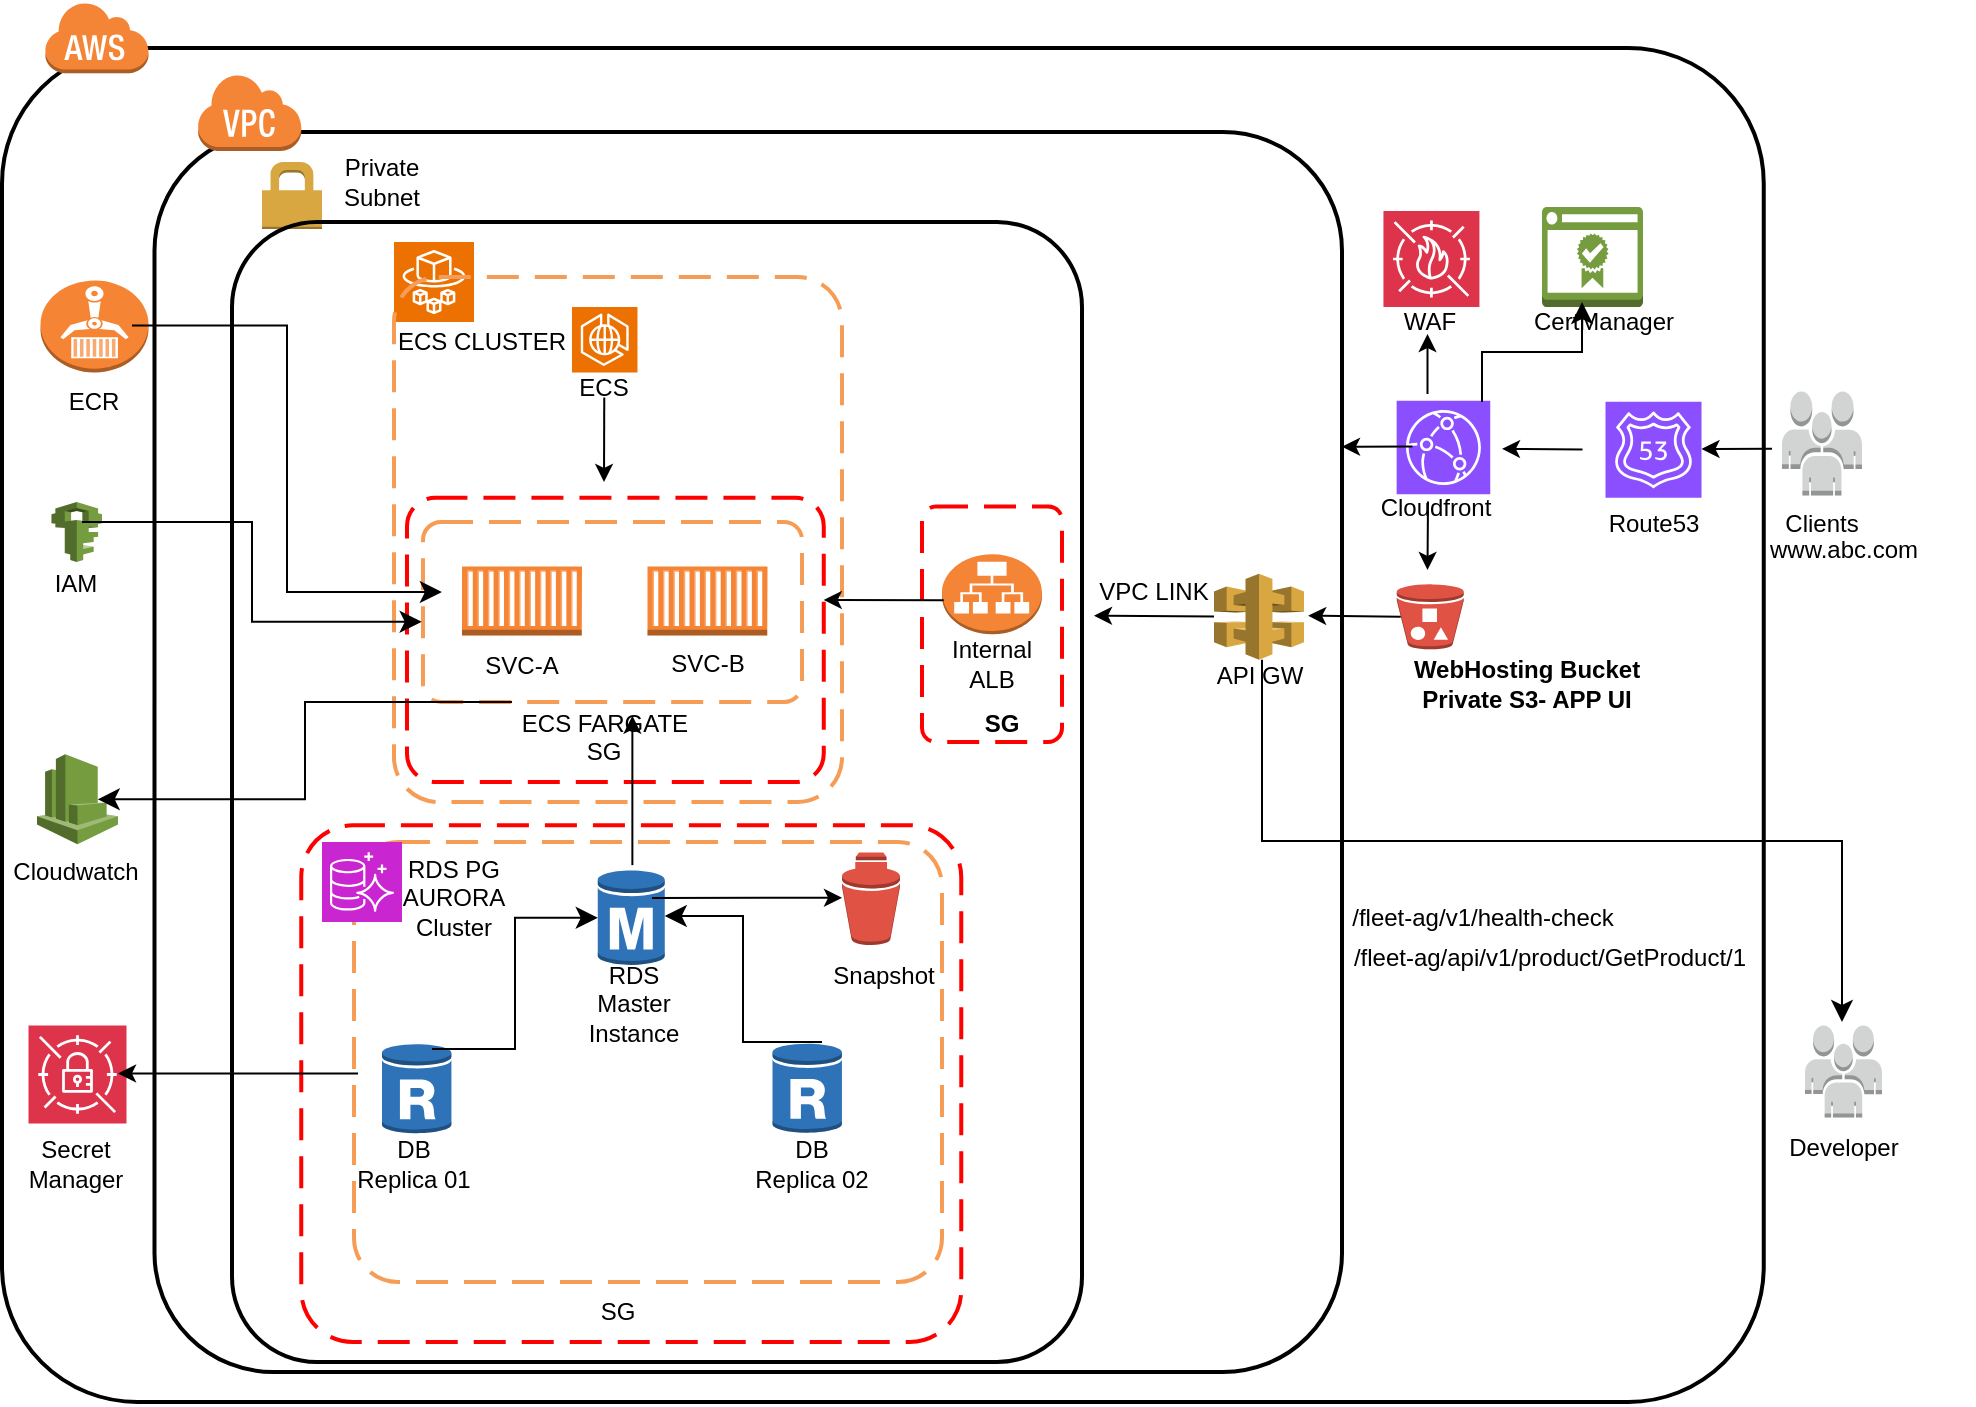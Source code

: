 <mxfile version="25.0.3">
  <diagram name="Page-1" id="18jR5IUm4-wpAappTB7k">
    <mxGraphModel dx="1803" dy="1046" grid="1" gridSize="10" guides="1" tooltips="1" connect="1" arrows="1" fold="1" page="1" pageScale="1" pageWidth="850" pageHeight="1400" math="0" shadow="0">
      <root>
        <mxCell id="0" />
        <mxCell id="1" parent="0" />
        <mxCell id="fjNKbBPinnXTNL9WM4Bn-3" value="" style="outlineConnect=0;dashed=0;verticalLabelPosition=bottom;verticalAlign=top;align=center;html=1;shape=mxgraph.aws3.application_load_balancer;fillColor=#F58536;gradientColor=none;" parent="1" vertex="1">
          <mxGeometry x="500" y="476.15" width="50" height="40" as="geometry" />
        </mxCell>
        <mxCell id="fjNKbBPinnXTNL9WM4Bn-4" value="" style="outlineConnect=0;dashed=0;verticalLabelPosition=bottom;verticalAlign=top;align=center;html=1;shape=mxgraph.aws3.api_gateway;fillColor=#D9A741;gradientColor=none;" parent="1" vertex="1">
          <mxGeometry x="636" y="485.85" width="45" height="43" as="geometry" />
        </mxCell>
        <mxCell id="fjNKbBPinnXTNL9WM4Bn-5" value="" style="outlineConnect=0;dashed=0;verticalLabelPosition=bottom;verticalAlign=top;align=center;html=1;shape=mxgraph.aws3.bucket_with_objects;fillColor=#E05243;gradientColor=none;" parent="1" vertex="1">
          <mxGeometry x="727.38" y="491.1" width="33.5" height="32.5" as="geometry" />
        </mxCell>
        <mxCell id="fjNKbBPinnXTNL9WM4Bn-15" value="Private Subnet" style="text;html=1;align=center;verticalAlign=middle;whiteSpace=wrap;rounded=0;" parent="1" vertex="1">
          <mxGeometry x="190" y="274.5" width="60" height="30" as="geometry" />
        </mxCell>
        <mxCell id="fjNKbBPinnXTNL9WM4Bn-35" value="www.abc.com" style="text;html=1;align=center;verticalAlign=middle;whiteSpace=wrap;rounded=0;" parent="1" vertex="1">
          <mxGeometry x="885.75" y="394.75" width="130" height="157.5" as="geometry" />
        </mxCell>
        <mxCell id="fjNKbBPinnXTNL9WM4Bn-57" value="API GW" style="text;html=1;align=center;verticalAlign=middle;whiteSpace=wrap;rounded=0;" parent="1" vertex="1">
          <mxGeometry x="628.5" y="522" width="60" height="30" as="geometry" />
        </mxCell>
        <mxCell id="fjNKbBPinnXTNL9WM4Bn-67" value="VPC LINK" style="text;html=1;align=center;verticalAlign=middle;whiteSpace=wrap;rounded=0;" parent="1" vertex="1">
          <mxGeometry x="576" y="480" width="60" height="30" as="geometry" />
        </mxCell>
        <mxCell id="fjNKbBPinnXTNL9WM4Bn-84" value="/fleet-ag/api/v1/product/GetProduct/1" style="text;html=1;align=center;verticalAlign=middle;whiteSpace=wrap;rounded=0;" parent="1" vertex="1">
          <mxGeometry x="688.5" y="663.38" width="229.75" height="30" as="geometry" />
        </mxCell>
        <mxCell id="fjNKbBPinnXTNL9WM4Bn-85" value="/fleet-ag/v1/health-check" style="text;html=1;align=center;verticalAlign=middle;whiteSpace=wrap;rounded=0;" parent="1" vertex="1">
          <mxGeometry x="700" y="642.88" width="141" height="30" as="geometry" />
        </mxCell>
        <mxCell id="fjNKbBPinnXTNL9WM4Bn-92" value="" style="outlineConnect=0;dashed=0;verticalLabelPosition=bottom;verticalAlign=top;align=center;html=1;shape=mxgraph.aws3.users;fillColor=#D2D3D3;gradientColor=none;" parent="1" vertex="1">
          <mxGeometry x="931.5" y="711.75" width="38.5" height="46" as="geometry" />
        </mxCell>
        <mxCell id="fjNKbBPinnXTNL9WM4Bn-93" value="Developer" style="text;html=1;align=center;verticalAlign=middle;whiteSpace=wrap;rounded=0;" parent="1" vertex="1">
          <mxGeometry x="920.75" y="757.75" width="60" height="30" as="geometry" />
        </mxCell>
        <mxCell id="fjNKbBPinnXTNL9WM4Bn-98" value="Clients" style="text;html=1;align=center;verticalAlign=middle;whiteSpace=wrap;rounded=0;" parent="1" vertex="1">
          <mxGeometry x="910" y="446.15" width="60" height="30" as="geometry" />
        </mxCell>
        <mxCell id="jWgn3CXW3hCYVttjlozP-20" value="ECS FARGATE" style="text;html=1;align=center;verticalAlign=middle;whiteSpace=wrap;rounded=0;" parent="1" vertex="1">
          <mxGeometry x="287.07" y="546.15" width="88.62" height="30" as="geometry" />
        </mxCell>
        <mxCell id="jWgn3CXW3hCYVttjlozP-25" value="" style="rounded=1;arcSize=10;dashed=1;strokeColor=#ff0000;fillColor=none;gradientColor=none;dashPattern=8 4;strokeWidth=2;" parent="1" vertex="1">
          <mxGeometry x="490" y="452.25" width="70" height="117.75" as="geometry" />
        </mxCell>
        <mxCell id="jWgn3CXW3hCYVttjlozP-27" value="" style="dashed=0;html=1;shape=mxgraph.aws3.permissions;fillColor=#D9A741;gradientColor=none;dashed=0;" parent="1" vertex="1">
          <mxGeometry x="160" y="280" width="30" height="33.5" as="geometry" />
        </mxCell>
        <mxCell id="jWgn3CXW3hCYVttjlozP-30" value="" style="outlineConnect=0;dashed=0;verticalLabelPosition=bottom;verticalAlign=top;align=center;html=1;shape=mxgraph.aws3.snapshot;fillColor=#E05243;gradientColor=none;" parent="1" vertex="1">
          <mxGeometry x="450" y="625.26" width="29" height="46.25" as="geometry" />
        </mxCell>
        <mxCell id="jWgn3CXW3hCYVttjlozP-32" value="" style="outlineConnect=0;dashed=0;verticalLabelPosition=bottom;verticalAlign=top;align=center;html=1;shape=mxgraph.aws3.cloudwatch;fillColor=#759C3E;gradientColor=none;" parent="1" vertex="1">
          <mxGeometry x="47.5" y="576.15" width="40.5" height="45" as="geometry" />
        </mxCell>
        <mxCell id="jWgn3CXW3hCYVttjlozP-34" value="Cloudwatch" style="text;html=1;align=center;verticalAlign=middle;whiteSpace=wrap;rounded=0;" parent="1" vertex="1">
          <mxGeometry x="37.38" y="620" width="60" height="30" as="geometry" />
        </mxCell>
        <mxCell id="WS8RE65tCZXlaoePpWTr-2" value="" style="sketch=0;points=[[0,0,0],[0.25,0,0],[0.5,0,0],[0.75,0,0],[1,0,0],[0,1,0],[0.25,1,0],[0.5,1,0],[0.75,1,0],[1,1,0],[0,0.25,0],[0,0.5,0],[0,0.75,0],[1,0.25,0],[1,0.5,0],[1,0.75,0]];outlineConnect=0;fontColor=#232F3E;fillColor=#ED7100;strokeColor=#ffffff;dashed=0;verticalLabelPosition=bottom;verticalAlign=top;align=center;html=1;fontSize=12;fontStyle=0;aspect=fixed;shape=mxgraph.aws4.resourceIcon;resIcon=mxgraph.aws4.ecs_anywhere;" vertex="1" parent="1">
          <mxGeometry x="314.99" y="352.5" width="32.75" height="32.75" as="geometry" />
        </mxCell>
        <mxCell id="WS8RE65tCZXlaoePpWTr-4" value="" style="outlineConnect=0;dashed=0;verticalLabelPosition=bottom;verticalAlign=top;align=center;html=1;shape=mxgraph.aws3.ec2_compute_container;fillColor=#F58534;gradientColor=none;" vertex="1" parent="1">
          <mxGeometry x="260" y="482.25" width="60" height="34.5" as="geometry" />
        </mxCell>
        <mxCell id="WS8RE65tCZXlaoePpWTr-5" value="" style="outlineConnect=0;dashed=0;verticalLabelPosition=bottom;verticalAlign=top;align=center;html=1;shape=mxgraph.aws3.ec2_compute_container;fillColor=#F58534;gradientColor=none;" vertex="1" parent="1">
          <mxGeometry x="352.75" y="482.25" width="60" height="34.5" as="geometry" />
        </mxCell>
        <mxCell id="WS8RE65tCZXlaoePpWTr-7" value="SVC-B" style="text;html=1;align=center;verticalAlign=middle;whiteSpace=wrap;rounded=0;" vertex="1" parent="1">
          <mxGeometry x="352.75" y="516.15" width="60" height="30" as="geometry" />
        </mxCell>
        <mxCell id="WS8RE65tCZXlaoePpWTr-9" value="" style="endArrow=classic;html=1;rounded=0;exitX=0.06;exitY=0.5;exitDx=0;exitDy=0;exitPerimeter=0;" edge="1" parent="1" source="fjNKbBPinnXTNL9WM4Bn-5">
          <mxGeometry width="50" height="50" relative="1" as="geometry">
            <mxPoint x="720.72" y="507.23" as="sourcePoint" />
            <mxPoint x="683.09" y="506.85" as="targetPoint" />
          </mxGeometry>
        </mxCell>
        <mxCell id="WS8RE65tCZXlaoePpWTr-13" value="ECS" style="text;html=1;align=center;verticalAlign=middle;whiteSpace=wrap;rounded=0;" vertex="1" parent="1">
          <mxGeometry x="301.38" y="377.75" width="60" height="30" as="geometry" />
        </mxCell>
        <mxCell id="WS8RE65tCZXlaoePpWTr-17" value="" style="sketch=0;points=[[0,0,0],[0.25,0,0],[0.5,0,0],[0.75,0,0],[1,0,0],[0,1,0],[0.25,1,0],[0.5,1,0],[0.75,1,0],[1,1,0],[0,0.25,0],[0,0.5,0],[0,0.75,0],[1,0.25,0],[1,0.5,0],[1,0.75,0]];outlineConnect=0;fontColor=#232F3E;fillColor=#DD344C;strokeColor=#ffffff;dashed=0;verticalLabelPosition=bottom;verticalAlign=top;align=center;html=1;fontSize=12;fontStyle=0;aspect=fixed;shape=mxgraph.aws4.resourceIcon;resIcon=mxgraph.aws4.waf;" vertex="1" parent="1">
          <mxGeometry x="720.72" y="304.5" width="48" height="48" as="geometry" />
        </mxCell>
        <mxCell id="WS8RE65tCZXlaoePpWTr-21" value="&lt;b&gt;WebHosting Bucket Private S3- APP UI&lt;/b&gt;" style="text;html=1;align=center;verticalAlign=middle;whiteSpace=wrap;rounded=0;" vertex="1" parent="1">
          <mxGeometry x="720.72" y="525.5" width="143" height="30" as="geometry" />
        </mxCell>
        <mxCell id="WS8RE65tCZXlaoePpWTr-22" value="" style="outlineConnect=0;dashed=0;verticalLabelPosition=bottom;verticalAlign=top;align=center;html=1;shape=mxgraph.aws3.certificate_manager_2;fillColor=#759C3E;gradientColor=none;" vertex="1" parent="1">
          <mxGeometry x="800" y="302.5" width="50.5" height="50" as="geometry" />
        </mxCell>
        <mxCell id="WS8RE65tCZXlaoePpWTr-29" value="" style="sketch=0;points=[[0,0,0],[0.25,0,0],[0.5,0,0],[0.75,0,0],[1,0,0],[0,1,0],[0.25,1,0],[0.5,1,0],[0.75,1,0],[1,1,0],[0,0.25,0],[0,0.5,0],[0,0.75,0],[1,0.25,0],[1,0.5,0],[1,0.75,0]];outlineConnect=0;fontColor=#232F3E;fillColor=#8C4FFF;strokeColor=#ffffff;dashed=0;verticalLabelPosition=bottom;verticalAlign=top;align=center;html=1;fontSize=12;fontStyle=0;aspect=fixed;shape=mxgraph.aws4.resourceIcon;resIcon=mxgraph.aws4.cloudfront;" vertex="1" parent="1">
          <mxGeometry x="727.32" y="399.34" width="46.81" height="46.81" as="geometry" />
        </mxCell>
        <mxCell id="WS8RE65tCZXlaoePpWTr-32" value="WAF" style="text;html=1;align=center;verticalAlign=middle;whiteSpace=wrap;rounded=0;" vertex="1" parent="1">
          <mxGeometry x="714.13" y="345" width="60" height="30" as="geometry" />
        </mxCell>
        <mxCell id="WS8RE65tCZXlaoePpWTr-36" value="" style="rounded=1;arcSize=10;dashed=0;fillColor=none;gradientColor=none;strokeWidth=2;" vertex="1" parent="1">
          <mxGeometry x="145" y="310" width="425" height="570" as="geometry" />
        </mxCell>
        <mxCell id="WS8RE65tCZXlaoePpWTr-40" value="" style="endArrow=classic;html=1;rounded=0;" edge="1" parent="1">
          <mxGeometry width="50" height="50" relative="1" as="geometry">
            <mxPoint x="743" y="449.75" as="sourcePoint" />
            <mxPoint x="742.75" y="484" as="targetPoint" />
          </mxGeometry>
        </mxCell>
        <mxCell id="WS8RE65tCZXlaoePpWTr-41" value="Cloudfront" style="text;html=1;align=center;verticalAlign=middle;whiteSpace=wrap;rounded=0;" vertex="1" parent="1">
          <mxGeometry x="717.31" y="438" width="60" height="30" as="geometry" />
        </mxCell>
        <mxCell id="WS8RE65tCZXlaoePpWTr-44" value="" style="endArrow=classic;html=1;rounded=0;" edge="1" parent="1">
          <mxGeometry width="50" height="50" relative="1" as="geometry">
            <mxPoint x="742.75" y="396" as="sourcePoint" />
            <mxPoint x="742.75" y="366" as="targetPoint" />
          </mxGeometry>
        </mxCell>
        <mxCell id="WS8RE65tCZXlaoePpWTr-45" value="" style="endArrow=classic;html=1;rounded=0;" edge="1" parent="1">
          <mxGeometry width="50" height="50" relative="1" as="geometry">
            <mxPoint x="820.25" y="423.76" as="sourcePoint" />
            <mxPoint x="780" y="423.38" as="targetPoint" />
          </mxGeometry>
        </mxCell>
        <mxCell id="WS8RE65tCZXlaoePpWTr-48" value="Route53" style="text;html=1;align=center;verticalAlign=middle;whiteSpace=wrap;rounded=0;" vertex="1" parent="1">
          <mxGeometry x="825.75" y="446.15" width="60" height="30" as="geometry" />
        </mxCell>
        <mxCell id="WS8RE65tCZXlaoePpWTr-49" value="CertManager" style="text;html=1;align=center;verticalAlign=middle;whiteSpace=wrap;rounded=0;" vertex="1" parent="1">
          <mxGeometry x="801" y="345" width="60" height="30" as="geometry" />
        </mxCell>
        <mxCell id="WS8RE65tCZXlaoePpWTr-57" value="" style="endArrow=classic;html=1;rounded=0;" edge="1" parent="1" source="fjNKbBPinnXTNL9WM4Bn-4">
          <mxGeometry width="50" height="50" relative="1" as="geometry">
            <mxPoint x="607" y="506.85" as="sourcePoint" />
            <mxPoint x="576" y="506.85" as="targetPoint" />
          </mxGeometry>
        </mxCell>
        <mxCell id="WS8RE65tCZXlaoePpWTr-58" value="Internal ALB" style="text;html=1;align=center;verticalAlign=middle;whiteSpace=wrap;rounded=0;" vertex="1" parent="1">
          <mxGeometry x="495" y="516.15" width="60" height="30" as="geometry" />
        </mxCell>
        <mxCell id="WS8RE65tCZXlaoePpWTr-60" value="SG" style="text;html=1;align=center;verticalAlign=middle;whiteSpace=wrap;rounded=0;fontStyle=1" vertex="1" parent="1">
          <mxGeometry x="500" y="546.15" width="60" height="30" as="geometry" />
        </mxCell>
        <mxCell id="WS8RE65tCZXlaoePpWTr-63" value="SVC-A" style="text;html=1;align=center;verticalAlign=middle;whiteSpace=wrap;rounded=0;" vertex="1" parent="1">
          <mxGeometry x="260" y="516.75" width="60" height="30" as="geometry" />
        </mxCell>
        <mxCell id="WS8RE65tCZXlaoePpWTr-66" value="" style="rounded=1;arcSize=10;dashed=1;strokeColor=#ff0000;fillColor=none;gradientColor=none;dashPattern=8 4;strokeWidth=2;" vertex="1" parent="1">
          <mxGeometry x="232.5" y="447.88" width="208.38" height="142.12" as="geometry" />
        </mxCell>
        <mxCell id="WS8RE65tCZXlaoePpWTr-67" value="" style="rounded=1;arcSize=10;dashed=1;strokeColor=#F59D56;fillColor=none;gradientColor=none;dashPattern=8 4;strokeWidth=2;" vertex="1" parent="1">
          <mxGeometry x="240.5" y="460" width="189.5" height="90" as="geometry" />
        </mxCell>
        <mxCell id="WS8RE65tCZXlaoePpWTr-68" value="" style="sketch=0;points=[[0,0,0],[0.25,0,0],[0.5,0,0],[0.75,0,0],[1,0,0],[0,1,0],[0.25,1,0],[0.5,1,0],[0.75,1,0],[1,1,0],[0,0.25,0],[0,0.5,0],[0,0.75,0],[1,0.25,0],[1,0.5,0],[1,0.75,0]];outlineConnect=0;fontColor=#232F3E;fillColor=#8C4FFF;strokeColor=#ffffff;dashed=0;verticalLabelPosition=bottom;verticalAlign=top;align=center;html=1;fontSize=12;fontStyle=0;aspect=fixed;shape=mxgraph.aws4.resourceIcon;resIcon=mxgraph.aws4.route_53;" vertex="1" parent="1">
          <mxGeometry x="831.75" y="399.88" width="48" height="48" as="geometry" />
        </mxCell>
        <mxCell id="WS8RE65tCZXlaoePpWTr-70" value="" style="endArrow=classic;html=1;rounded=0;" edge="1" parent="1">
          <mxGeometry width="50" height="50" relative="1" as="geometry">
            <mxPoint x="331.13" y="397.75" as="sourcePoint" />
            <mxPoint x="331" y="440" as="targetPoint" />
          </mxGeometry>
        </mxCell>
        <mxCell id="WS8RE65tCZXlaoePpWTr-71" value="SG" style="text;html=1;align=center;verticalAlign=middle;whiteSpace=wrap;rounded=0;" vertex="1" parent="1">
          <mxGeometry x="301.37" y="560" width="60" height="30" as="geometry" />
        </mxCell>
        <mxCell id="WS8RE65tCZXlaoePpWTr-74" value="" style="sketch=0;points=[[0,0,0],[0.25,0,0],[0.5,0,0],[0.75,0,0],[1,0,0],[0,1,0],[0.25,1,0],[0.5,1,0],[0.75,1,0],[1,1,0],[0,0.25,0],[0,0.5,0],[0,0.75,0],[1,0.25,0],[1,0.5,0],[1,0.75,0]];outlineConnect=0;fontColor=#232F3E;fillColor=#ED7100;strokeColor=#ffffff;dashed=0;verticalLabelPosition=bottom;verticalAlign=top;align=center;html=1;fontSize=12;fontStyle=0;aspect=fixed;shape=mxgraph.aws4.resourceIcon;resIcon=mxgraph.aws4.fargate;" vertex="1" parent="1">
          <mxGeometry x="226" y="320" width="40" height="40" as="geometry" />
        </mxCell>
        <mxCell id="WS8RE65tCZXlaoePpWTr-75" value="ECS CLUSTER" style="text;html=1;align=center;verticalAlign=middle;whiteSpace=wrap;rounded=0;" vertex="1" parent="1">
          <mxGeometry x="220" y="355.25" width="100" height="30" as="geometry" />
        </mxCell>
        <mxCell id="WS8RE65tCZXlaoePpWTr-77" value="" style="rounded=1;arcSize=10;dashed=1;strokeColor=#F59D56;fillColor=none;gradientColor=none;dashPattern=8 4;strokeWidth=2;" vertex="1" parent="1">
          <mxGeometry x="226" y="337.5" width="224" height="262.5" as="geometry" />
        </mxCell>
        <mxCell id="WS8RE65tCZXlaoePpWTr-78" value="" style="outlineConnect=0;dashed=0;verticalLabelPosition=bottom;verticalAlign=top;align=center;html=1;shape=mxgraph.aws3.rds_db_instance;fillColor=#2E73B8;gradientColor=none;" vertex="1" parent="1">
          <mxGeometry x="327.88" y="633.38" width="33.5" height="49" as="geometry" />
        </mxCell>
        <mxCell id="WS8RE65tCZXlaoePpWTr-79" value="" style="outlineConnect=0;dashed=0;verticalLabelPosition=bottom;verticalAlign=top;align=center;html=1;shape=mxgraph.aws3.rds_db_instance_read_replica;fillColor=#2E73B8;gradientColor=none;" vertex="1" parent="1">
          <mxGeometry x="220" y="720.26" width="34.75" height="46" as="geometry" />
        </mxCell>
        <mxCell id="WS8RE65tCZXlaoePpWTr-80" value="" style="outlineConnect=0;dashed=0;verticalLabelPosition=bottom;verticalAlign=top;align=center;html=1;shape=mxgraph.aws3.rds_db_instance_read_replica;fillColor=#2E73B8;gradientColor=none;" vertex="1" parent="1">
          <mxGeometry x="415.25" y="720.01" width="34.75" height="46" as="geometry" />
        </mxCell>
        <mxCell id="WS8RE65tCZXlaoePpWTr-83" value="" style="edgeStyle=elbowEdgeStyle;elbow=horizontal;endArrow=classic;html=1;curved=0;rounded=0;endSize=8;startSize=8;entryX=0;entryY=0.5;entryDx=0;entryDy=0;entryPerimeter=0;" edge="1" parent="1" target="WS8RE65tCZXlaoePpWTr-78">
          <mxGeometry width="50" height="50" relative="1" as="geometry">
            <mxPoint x="244.99" y="723.5" as="sourcePoint" />
            <mxPoint x="314.99" y="653.5" as="targetPoint" />
          </mxGeometry>
        </mxCell>
        <mxCell id="WS8RE65tCZXlaoePpWTr-84" value="" style="edgeStyle=elbowEdgeStyle;elbow=horizontal;endArrow=classic;html=1;curved=0;rounded=0;endSize=8;startSize=8;" edge="1" parent="1">
          <mxGeometry width="50" height="50" relative="1" as="geometry">
            <mxPoint x="440" y="720" as="sourcePoint" />
            <mxPoint x="361.37" y="657" as="targetPoint" />
          </mxGeometry>
        </mxCell>
        <mxCell id="WS8RE65tCZXlaoePpWTr-85" value="DB Replica 01" style="text;html=1;align=center;verticalAlign=middle;whiteSpace=wrap;rounded=0;" vertex="1" parent="1">
          <mxGeometry x="206" y="766.01" width="60" height="30" as="geometry" />
        </mxCell>
        <mxCell id="WS8RE65tCZXlaoePpWTr-86" value="DB Replica 02" style="text;html=1;align=center;verticalAlign=middle;whiteSpace=wrap;rounded=0;" vertex="1" parent="1">
          <mxGeometry x="405" y="766.26" width="60" height="30" as="geometry" />
        </mxCell>
        <mxCell id="WS8RE65tCZXlaoePpWTr-88" value="" style="rounded=1;arcSize=10;dashed=1;strokeColor=#F59D56;fillColor=none;gradientColor=none;dashPattern=8 4;strokeWidth=2;" vertex="1" parent="1">
          <mxGeometry x="206" y="620" width="294" height="220" as="geometry" />
        </mxCell>
        <mxCell id="WS8RE65tCZXlaoePpWTr-89" value="" style="endArrow=classic;html=1;rounded=0;" edge="1" parent="1">
          <mxGeometry width="50" height="50" relative="1" as="geometry">
            <mxPoint x="355" y="648" as="sourcePoint" />
            <mxPoint x="450" y="647.88" as="targetPoint" />
          </mxGeometry>
        </mxCell>
        <mxCell id="WS8RE65tCZXlaoePpWTr-90" value="Snapshot" style="text;html=1;align=center;verticalAlign=middle;whiteSpace=wrap;rounded=0;" vertex="1" parent="1">
          <mxGeometry x="440.88" y="671.51" width="60" height="30" as="geometry" />
        </mxCell>
        <mxCell id="WS8RE65tCZXlaoePpWTr-92" value="" style="endArrow=classic;html=1;rounded=0;" edge="1" parent="1">
          <mxGeometry width="50" height="50" relative="1" as="geometry">
            <mxPoint x="500.88" y="499.15" as="sourcePoint" />
            <mxPoint x="440.88" y="499" as="targetPoint" />
          </mxGeometry>
        </mxCell>
        <mxCell id="WS8RE65tCZXlaoePpWTr-93" value="" style="sketch=0;points=[[0,0,0],[0.25,0,0],[0.5,0,0],[0.75,0,0],[1,0,0],[0,1,0],[0.25,1,0],[0.5,1,0],[0.75,1,0],[1,1,0],[0,0.25,0],[0,0.5,0],[0,0.75,0],[1,0.25,0],[1,0.5,0],[1,0.75,0]];outlineConnect=0;fontColor=#232F3E;fillColor=#C925D1;strokeColor=#ffffff;dashed=0;verticalLabelPosition=bottom;verticalAlign=top;align=center;html=1;fontSize=12;fontStyle=0;aspect=fixed;shape=mxgraph.aws4.resourceIcon;resIcon=mxgraph.aws4.aurora;" vertex="1" parent="1">
          <mxGeometry x="190" y="620" width="40" height="40" as="geometry" />
        </mxCell>
        <mxCell id="WS8RE65tCZXlaoePpWTr-94" value="RDS PG AURORA Cluster" style="text;html=1;align=center;verticalAlign=middle;whiteSpace=wrap;rounded=0;" vertex="1" parent="1">
          <mxGeometry x="226" y="633.38" width="60" height="30" as="geometry" />
        </mxCell>
        <mxCell id="WS8RE65tCZXlaoePpWTr-95" value="RDS Master Instance" style="text;html=1;align=center;verticalAlign=middle;whiteSpace=wrap;rounded=0;" vertex="1" parent="1">
          <mxGeometry x="315.69" y="686.26" width="60" height="30" as="geometry" />
        </mxCell>
        <mxCell id="WS8RE65tCZXlaoePpWTr-96" value="" style="rounded=1;arcSize=10;dashed=1;strokeColor=#ff0000;fillColor=none;gradientColor=none;dashPattern=8 4;strokeWidth=2;" vertex="1" parent="1">
          <mxGeometry x="179.63" y="611.63" width="330" height="258.37" as="geometry" />
        </mxCell>
        <mxCell id="WS8RE65tCZXlaoePpWTr-97" value="SG" style="text;html=1;align=center;verticalAlign=middle;whiteSpace=wrap;rounded=0;" vertex="1" parent="1">
          <mxGeometry x="308" y="840" width="60" height="30" as="geometry" />
        </mxCell>
        <mxCell id="WS8RE65tCZXlaoePpWTr-99" value="" style="rounded=1;arcSize=10;dashed=0;fillColor=none;gradientColor=none;strokeWidth=2;" vertex="1" parent="1">
          <mxGeometry x="106.25" y="265" width="593.75" height="620" as="geometry" />
        </mxCell>
        <mxCell id="WS8RE65tCZXlaoePpWTr-100" value="" style="dashed=0;html=1;shape=mxgraph.aws3.virtual_private_cloud;fillColor=#F58536;gradientColor=none;dashed=0;" vertex="1" parent="1">
          <mxGeometry x="127.63" y="235.65" width="52" height="38.85" as="geometry" />
        </mxCell>
        <mxCell id="WS8RE65tCZXlaoePpWTr-104" value="" style="outlineConnect=0;dashed=0;verticalLabelPosition=bottom;verticalAlign=top;align=center;html=1;shape=mxgraph.aws3.ecr;fillColor=#F58534;gradientColor=none;" vertex="1" parent="1">
          <mxGeometry x="49.25" y="339.25" width="54" height="46" as="geometry" />
        </mxCell>
        <mxCell id="WS8RE65tCZXlaoePpWTr-105" value="ECR" style="text;html=1;align=center;verticalAlign=middle;whiteSpace=wrap;rounded=0;" vertex="1" parent="1">
          <mxGeometry x="46.25" y="385.25" width="60" height="30" as="geometry" />
        </mxCell>
        <mxCell id="WS8RE65tCZXlaoePpWTr-108" value="" style="outlineConnect=0;dashed=0;verticalLabelPosition=bottom;verticalAlign=top;align=center;html=1;shape=mxgraph.aws3.iam;fillColor=#759C3E;gradientColor=none;" vertex="1" parent="1">
          <mxGeometry x="54.75" y="450" width="25.25" height="30" as="geometry" />
        </mxCell>
        <mxCell id="WS8RE65tCZXlaoePpWTr-109" value="IAM" style="text;html=1;align=center;verticalAlign=middle;whiteSpace=wrap;rounded=0;" vertex="1" parent="1">
          <mxGeometry x="37.38" y="476.15" width="60" height="30" as="geometry" />
        </mxCell>
        <mxCell id="WS8RE65tCZXlaoePpWTr-110" value="" style="sketch=0;points=[[0,0,0],[0.25,0,0],[0.5,0,0],[0.75,0,0],[1,0,0],[0,1,0],[0.25,1,0],[0.5,1,0],[0.75,1,0],[1,1,0],[0,0.25,0],[0,0.5,0],[0,0.75,0],[1,0.25,0],[1,0.5,0],[1,0.75,0]];outlineConnect=0;fontColor=#232F3E;fillColor=#DD344C;strokeColor=#ffffff;dashed=0;verticalLabelPosition=bottom;verticalAlign=top;align=center;html=1;fontSize=12;fontStyle=0;aspect=fixed;shape=mxgraph.aws4.resourceIcon;resIcon=mxgraph.aws4.secrets_manager;" vertex="1" parent="1">
          <mxGeometry x="43.25" y="711.75" width="49" height="49" as="geometry" />
        </mxCell>
        <mxCell id="WS8RE65tCZXlaoePpWTr-111" value="Secret Manager" style="text;html=1;align=center;verticalAlign=middle;whiteSpace=wrap;rounded=0;" vertex="1" parent="1">
          <mxGeometry x="37.38" y="766.26" width="60" height="30" as="geometry" />
        </mxCell>
        <mxCell id="WS8RE65tCZXlaoePpWTr-112" value="" style="outlineConnect=0;dashed=0;verticalLabelPosition=bottom;verticalAlign=top;align=center;html=1;shape=mxgraph.aws3.users;fillColor=#D2D3D3;gradientColor=none;" vertex="1" parent="1">
          <mxGeometry x="920" y="394.75" width="40" height="52" as="geometry" />
        </mxCell>
        <mxCell id="WS8RE65tCZXlaoePpWTr-113" value="" style="endArrow=classic;html=1;rounded=0;" edge="1" parent="1">
          <mxGeometry width="50" height="50" relative="1" as="geometry">
            <mxPoint x="345.19" y="631.58" as="sourcePoint" />
            <mxPoint x="345.19" y="556.84" as="targetPoint" />
          </mxGeometry>
        </mxCell>
        <mxCell id="WS8RE65tCZXlaoePpWTr-119" value="" style="edgeStyle=elbowEdgeStyle;elbow=horizontal;endArrow=classic;html=1;curved=0;rounded=0;endSize=8;startSize=8;entryX=0.242;entryY=0.371;entryDx=0;entryDy=0;entryPerimeter=0;" edge="1" parent="1" target="WS8RE65tCZXlaoePpWTr-99">
          <mxGeometry width="50" height="50" relative="1" as="geometry">
            <mxPoint x="95" y="361.75" as="sourcePoint" />
            <mxPoint x="145" y="561.75" as="targetPoint" />
          </mxGeometry>
        </mxCell>
        <mxCell id="WS8RE65tCZXlaoePpWTr-120" value="" style="edgeStyle=elbowEdgeStyle;elbow=horizontal;endArrow=classic;html=1;curved=0;rounded=0;endSize=8;startSize=8;entryX=0.225;entryY=0.395;entryDx=0;entryDy=0;entryPerimeter=0;" edge="1" parent="1" target="WS8RE65tCZXlaoePpWTr-99">
          <mxGeometry width="50" height="50" relative="1" as="geometry">
            <mxPoint x="70" y="460" as="sourcePoint" />
            <mxPoint x="220" y="490" as="targetPoint" />
          </mxGeometry>
        </mxCell>
        <mxCell id="WS8RE65tCZXlaoePpWTr-122" value="" style="edgeStyle=elbowEdgeStyle;elbow=horizontal;endArrow=classic;html=1;curved=0;rounded=0;endSize=8;startSize=8;entryX=0.75;entryY=0.5;entryDx=0;entryDy=0;entryPerimeter=0;" edge="1" parent="1" target="jWgn3CXW3hCYVttjlozP-32">
          <mxGeometry width="50" height="50" relative="1" as="geometry">
            <mxPoint x="285" y="550" as="sourcePoint" />
            <mxPoint x="155" y="710" as="targetPoint" />
          </mxGeometry>
        </mxCell>
        <mxCell id="WS8RE65tCZXlaoePpWTr-124" value="" style="endArrow=classic;html=1;rounded=0;" edge="1" parent="1">
          <mxGeometry width="50" height="50" relative="1" as="geometry">
            <mxPoint x="208" y="735.75" as="sourcePoint" />
            <mxPoint x="88" y="735.75" as="targetPoint" />
          </mxGeometry>
        </mxCell>
        <mxCell id="WS8RE65tCZXlaoePpWTr-125" value="" style="endArrow=classic;html=1;rounded=0;" edge="1" parent="1">
          <mxGeometry width="50" height="50" relative="1" as="geometry">
            <mxPoint x="915" y="423.38" as="sourcePoint" />
            <mxPoint x="879.75" y="423.5" as="targetPoint" />
          </mxGeometry>
        </mxCell>
        <mxCell id="WS8RE65tCZXlaoePpWTr-131" value="" style="edgeStyle=elbowEdgeStyle;elbow=vertical;endArrow=classic;html=1;curved=0;rounded=0;endSize=8;startSize=8;" edge="1" parent="1">
          <mxGeometry width="50" height="50" relative="1" as="geometry">
            <mxPoint x="770" y="400" as="sourcePoint" />
            <mxPoint x="820" y="350" as="targetPoint" />
          </mxGeometry>
        </mxCell>
        <mxCell id="WS8RE65tCZXlaoePpWTr-132" value="" style="endArrow=classic;html=1;rounded=0;" edge="1" parent="1">
          <mxGeometry width="50" height="50" relative="1" as="geometry">
            <mxPoint x="735.25" y="422.25" as="sourcePoint" />
            <mxPoint x="700" y="422.37" as="targetPoint" />
          </mxGeometry>
        </mxCell>
        <mxCell id="WS8RE65tCZXlaoePpWTr-137" value="" style="edgeStyle=elbowEdgeStyle;elbow=vertical;endArrow=classic;html=1;curved=0;rounded=0;endSize=8;startSize=8;" edge="1" parent="1">
          <mxGeometry width="50" height="50" relative="1" as="geometry">
            <mxPoint x="660" y="528.85" as="sourcePoint" />
            <mxPoint x="950" y="710" as="targetPoint" />
          </mxGeometry>
        </mxCell>
        <mxCell id="WS8RE65tCZXlaoePpWTr-138" value="" style="rounded=1;arcSize=10;dashed=0;fillColor=none;gradientColor=none;strokeWidth=2;" vertex="1" parent="1">
          <mxGeometry x="30" y="223" width="880.88" height="677" as="geometry" />
        </mxCell>
        <mxCell id="WS8RE65tCZXlaoePpWTr-139" value="" style="dashed=0;html=1;shape=mxgraph.aws3.cloud;fillColor=#F58536;gradientColor=none;dashed=0;" vertex="1" parent="1">
          <mxGeometry x="51.25" y="199.65" width="52" height="36" as="geometry" />
        </mxCell>
      </root>
    </mxGraphModel>
  </diagram>
</mxfile>
